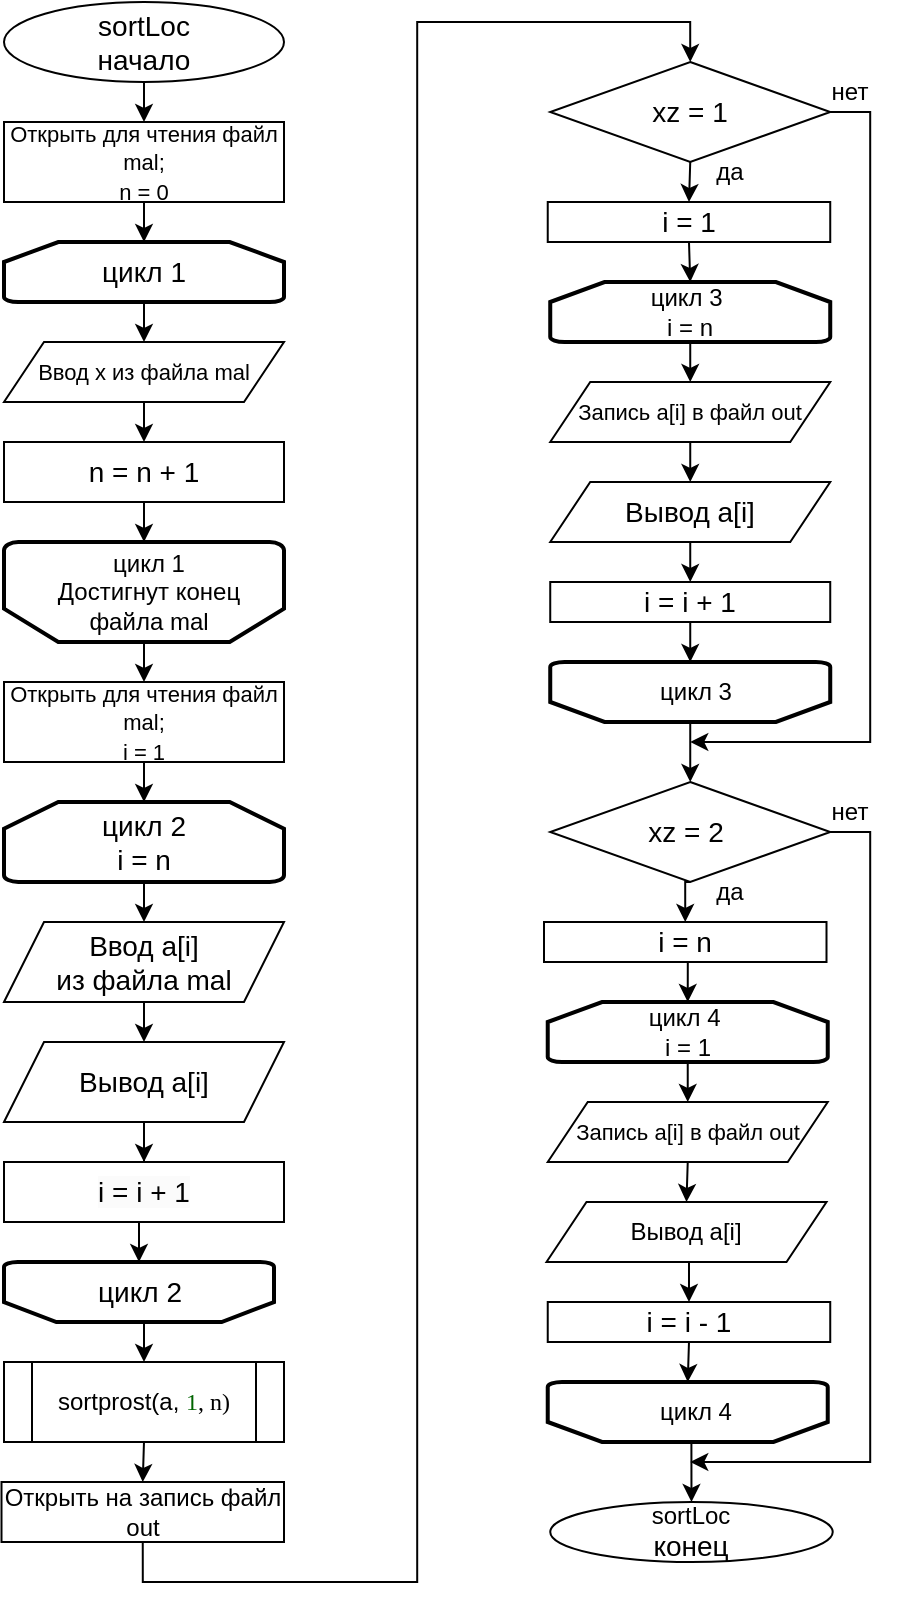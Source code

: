 <mxfile version="22.1.11" type="device">
  <diagram name="Страница — 1" id="4lFZstt-F25QCYBsapqc">
    <mxGraphModel dx="1545" dy="766" grid="1" gridSize="10" guides="1" tooltips="1" connect="1" arrows="1" fold="1" page="1" pageScale="1" pageWidth="827" pageHeight="1169" math="0" shadow="0">
      <root>
        <mxCell id="0" />
        <mxCell id="1" parent="0" />
        <mxCell id="5EK5XAgafsdL9EM_L5f3-35" style="edgeStyle=orthogonalEdgeStyle;rounded=0;orthogonalLoop=1;jettySize=auto;html=1;exitX=0.5;exitY=1;exitDx=0;exitDy=0;entryX=0.5;entryY=0;entryDx=0;entryDy=0;" edge="1" parent="1" source="5EK5XAgafsdL9EM_L5f3-1" target="5EK5XAgafsdL9EM_L5f3-2">
          <mxGeometry relative="1" as="geometry" />
        </mxCell>
        <mxCell id="5EK5XAgafsdL9EM_L5f3-1" value="&lt;font style=&quot;font-size: 14px;&quot;&gt;sortLoc&lt;br&gt;начало&lt;/font&gt;" style="ellipse;whiteSpace=wrap;html=1;" vertex="1" parent="1">
          <mxGeometry x="80" y="40" width="140" height="40" as="geometry" />
        </mxCell>
        <mxCell id="5EK5XAgafsdL9EM_L5f3-2" value="&lt;font style=&quot;font-size: 11px;&quot;&gt;Открыть для чтения файл mal;&lt;br&gt;n = 0&lt;/font&gt;" style="rounded=0;whiteSpace=wrap;html=1;" vertex="1" parent="1">
          <mxGeometry x="80" y="100" width="140" height="40" as="geometry" />
        </mxCell>
        <mxCell id="5EK5XAgafsdL9EM_L5f3-37" style="edgeStyle=orthogonalEdgeStyle;rounded=0;orthogonalLoop=1;jettySize=auto;html=1;exitX=0.5;exitY=1;exitDx=0;exitDy=0;exitPerimeter=0;entryX=0.5;entryY=0;entryDx=0;entryDy=0;" edge="1" parent="1" source="5EK5XAgafsdL9EM_L5f3-3" target="5EK5XAgafsdL9EM_L5f3-4">
          <mxGeometry relative="1" as="geometry" />
        </mxCell>
        <mxCell id="5EK5XAgafsdL9EM_L5f3-3" value="&lt;font style=&quot;font-size: 14px;&quot;&gt;цикл 1&lt;/font&gt;" style="strokeWidth=2;html=1;shape=mxgraph.flowchart.loop_limit;whiteSpace=wrap;" vertex="1" parent="1">
          <mxGeometry x="80" y="160" width="140" height="30" as="geometry" />
        </mxCell>
        <mxCell id="5EK5XAgafsdL9EM_L5f3-38" style="edgeStyle=orthogonalEdgeStyle;rounded=0;orthogonalLoop=1;jettySize=auto;html=1;exitX=0.5;exitY=1;exitDx=0;exitDy=0;entryX=0.5;entryY=0;entryDx=0;entryDy=0;" edge="1" parent="1" source="5EK5XAgafsdL9EM_L5f3-4" target="5EK5XAgafsdL9EM_L5f3-5">
          <mxGeometry relative="1" as="geometry" />
        </mxCell>
        <mxCell id="5EK5XAgafsdL9EM_L5f3-4" value="&lt;font style=&quot;font-size: 11px;&quot;&gt;Ввод x из файла mal&lt;/font&gt;" style="shape=parallelogram;perimeter=parallelogramPerimeter;whiteSpace=wrap;html=1;fixedSize=1;" vertex="1" parent="1">
          <mxGeometry x="80" y="210" width="140" height="30" as="geometry" />
        </mxCell>
        <mxCell id="5EK5XAgafsdL9EM_L5f3-5" value="&lt;font style=&quot;font-size: 14px;&quot;&gt;n = n + 1&lt;/font&gt;" style="rounded=0;whiteSpace=wrap;html=1;" vertex="1" parent="1">
          <mxGeometry x="80" y="260" width="140" height="30" as="geometry" />
        </mxCell>
        <mxCell id="5EK5XAgafsdL9EM_L5f3-40" style="edgeStyle=orthogonalEdgeStyle;rounded=0;orthogonalLoop=1;jettySize=auto;html=1;exitX=0.5;exitY=0;exitDx=0;exitDy=0;exitPerimeter=0;entryX=0.5;entryY=0;entryDx=0;entryDy=0;" edge="1" parent="1" source="5EK5XAgafsdL9EM_L5f3-6" target="5EK5XAgafsdL9EM_L5f3-7">
          <mxGeometry relative="1" as="geometry" />
        </mxCell>
        <mxCell id="5EK5XAgafsdL9EM_L5f3-6" value="" style="strokeWidth=2;html=1;shape=mxgraph.flowchart.loop_limit;whiteSpace=wrap;rotation=-180;" vertex="1" parent="1">
          <mxGeometry x="80" y="310" width="140" height="50" as="geometry" />
        </mxCell>
        <mxCell id="5EK5XAgafsdL9EM_L5f3-7" value="&lt;font style=&quot;font-size: 11px;&quot;&gt;Открыть для чтения файл mal;&lt;br&gt;&lt;/font&gt;&lt;font style=&quot;font-size: 11px;&quot;&gt;i = 1&lt;/font&gt;" style="rounded=0;whiteSpace=wrap;html=1;" vertex="1" parent="1">
          <mxGeometry x="80" y="380" width="140" height="40" as="geometry" />
        </mxCell>
        <mxCell id="5EK5XAgafsdL9EM_L5f3-8" value="цикл 1&lt;br&gt;Достигнут конец файла mal" style="text;html=1;strokeColor=none;fillColor=none;align=center;verticalAlign=middle;whiteSpace=wrap;rounded=0;" vertex="1" parent="1">
          <mxGeometry x="90" y="320" width="125" height="30" as="geometry" />
        </mxCell>
        <mxCell id="5EK5XAgafsdL9EM_L5f3-42" style="edgeStyle=orthogonalEdgeStyle;rounded=0;orthogonalLoop=1;jettySize=auto;html=1;exitX=0.5;exitY=1;exitDx=0;exitDy=0;exitPerimeter=0;entryX=0.5;entryY=0;entryDx=0;entryDy=0;" edge="1" parent="1" source="5EK5XAgafsdL9EM_L5f3-9" target="5EK5XAgafsdL9EM_L5f3-11">
          <mxGeometry relative="1" as="geometry" />
        </mxCell>
        <mxCell id="5EK5XAgafsdL9EM_L5f3-9" value="&lt;font style=&quot;font-size: 14px;&quot;&gt;цикл 2&lt;br&gt;i = n&lt;/font&gt;" style="strokeWidth=2;html=1;shape=mxgraph.flowchart.loop_limit;whiteSpace=wrap;" vertex="1" parent="1">
          <mxGeometry x="80" y="440" width="140" height="40" as="geometry" />
        </mxCell>
        <mxCell id="5EK5XAgafsdL9EM_L5f3-44" style="edgeStyle=orthogonalEdgeStyle;rounded=0;orthogonalLoop=1;jettySize=auto;html=1;exitX=0.5;exitY=1;exitDx=0;exitDy=0;" edge="1" parent="1" source="5EK5XAgafsdL9EM_L5f3-10" target="5EK5XAgafsdL9EM_L5f3-12">
          <mxGeometry relative="1" as="geometry" />
        </mxCell>
        <mxCell id="5EK5XAgafsdL9EM_L5f3-10" value="&lt;font style=&quot;font-size: 14px;&quot;&gt;Вывод a[i]&lt;/font&gt;" style="shape=parallelogram;perimeter=parallelogramPerimeter;whiteSpace=wrap;html=1;fixedSize=1;" vertex="1" parent="1">
          <mxGeometry x="80" y="560" width="140" height="40" as="geometry" />
        </mxCell>
        <mxCell id="5EK5XAgafsdL9EM_L5f3-43" style="edgeStyle=orthogonalEdgeStyle;rounded=0;orthogonalLoop=1;jettySize=auto;html=1;exitX=0.5;exitY=1;exitDx=0;exitDy=0;entryX=0.5;entryY=0;entryDx=0;entryDy=0;" edge="1" parent="1" source="5EK5XAgafsdL9EM_L5f3-11" target="5EK5XAgafsdL9EM_L5f3-10">
          <mxGeometry relative="1" as="geometry" />
        </mxCell>
        <mxCell id="5EK5XAgafsdL9EM_L5f3-11" value="&lt;font style=&quot;font-size: 14px;&quot;&gt;Ввод a[i]&lt;br&gt;из файла mal&lt;/font&gt;" style="shape=parallelogram;perimeter=parallelogramPerimeter;whiteSpace=wrap;html=1;fixedSize=1;" vertex="1" parent="1">
          <mxGeometry x="80" y="500" width="140" height="40" as="geometry" />
        </mxCell>
        <mxCell id="5EK5XAgafsdL9EM_L5f3-12" value="&lt;span style=&quot;color: rgb(0, 0, 0); font-family: Helvetica; font-size: 14px; font-style: normal; font-variant-ligatures: normal; font-variant-caps: normal; font-weight: 400; letter-spacing: normal; orphans: 2; text-align: center; text-indent: 0px; text-transform: none; widows: 2; word-spacing: 0px; -webkit-text-stroke-width: 0px; background-color: rgb(251, 251, 251); text-decoration-thickness: initial; text-decoration-style: initial; text-decoration-color: initial; float: none; display: inline !important;&quot;&gt;i = i + 1&lt;/span&gt;" style="rounded=0;whiteSpace=wrap;html=1;" vertex="1" parent="1">
          <mxGeometry x="80" y="620" width="140" height="30" as="geometry" />
        </mxCell>
        <mxCell id="5EK5XAgafsdL9EM_L5f3-49" style="edgeStyle=orthogonalEdgeStyle;rounded=0;orthogonalLoop=1;jettySize=auto;html=1;exitX=0.5;exitY=0;exitDx=0;exitDy=0;exitPerimeter=0;entryX=0.5;entryY=0;entryDx=0;entryDy=0;" edge="1" parent="1" source="5EK5XAgafsdL9EM_L5f3-13" target="5EK5XAgafsdL9EM_L5f3-15">
          <mxGeometry relative="1" as="geometry" />
        </mxCell>
        <mxCell id="5EK5XAgafsdL9EM_L5f3-13" value="" style="strokeWidth=2;html=1;shape=mxgraph.flowchart.loop_limit;whiteSpace=wrap;rotation=-180;" vertex="1" parent="1">
          <mxGeometry x="80" y="670" width="135" height="30" as="geometry" />
        </mxCell>
        <mxCell id="5EK5XAgafsdL9EM_L5f3-14" value="&lt;font style=&quot;font-size: 14px;&quot;&gt;цикл 2&lt;/font&gt;" style="text;html=1;strokeColor=none;fillColor=none;align=center;verticalAlign=middle;whiteSpace=wrap;rounded=0;" vertex="1" parent="1">
          <mxGeometry x="117.5" y="670" width="60" height="30" as="geometry" />
        </mxCell>
        <mxCell id="5EK5XAgafsdL9EM_L5f3-50" style="edgeStyle=orthogonalEdgeStyle;rounded=0;orthogonalLoop=1;jettySize=auto;html=1;exitX=0.5;exitY=1;exitDx=0;exitDy=0;entryX=0.5;entryY=0;entryDx=0;entryDy=0;" edge="1" parent="1" source="5EK5XAgafsdL9EM_L5f3-15" target="5EK5XAgafsdL9EM_L5f3-16">
          <mxGeometry relative="1" as="geometry" />
        </mxCell>
        <mxCell id="5EK5XAgafsdL9EM_L5f3-15" value="sortprost(a, &lt;span style=&quot;font-size:9.0pt;font-family:Consolas;mso-fareast-font-family:Calibri;&lt;br/&gt;mso-fareast-theme-font:minor-latin;mso-bidi-font-family:Consolas;color:darkgreen;&lt;br/&gt;mso-ansi-language:EN-US;mso-fareast-language:EN-US;mso-bidi-language:AR-SA&quot; lang=&quot;EN-US&quot;&gt;1&lt;/span&gt;&lt;span style=&quot;font-size: 9pt; font-family: Consolas;&quot; lang=&quot;EN-US&quot;&gt;, n)&lt;/span&gt;" style="shape=process;whiteSpace=wrap;html=1;backgroundOutline=1;" vertex="1" parent="1">
          <mxGeometry x="80" y="720" width="140" height="40" as="geometry" />
        </mxCell>
        <mxCell id="5EK5XAgafsdL9EM_L5f3-51" style="edgeStyle=orthogonalEdgeStyle;rounded=0;orthogonalLoop=1;jettySize=auto;html=1;exitX=0.5;exitY=1;exitDx=0;exitDy=0;entryX=0.5;entryY=0;entryDx=0;entryDy=0;" edge="1" parent="1" source="5EK5XAgafsdL9EM_L5f3-16" target="5EK5XAgafsdL9EM_L5f3-17">
          <mxGeometry relative="1" as="geometry" />
        </mxCell>
        <mxCell id="5EK5XAgafsdL9EM_L5f3-16" value="Открыть на запись файл out" style="rounded=0;whiteSpace=wrap;html=1;" vertex="1" parent="1">
          <mxGeometry x="78.75" y="780" width="141.25" height="30" as="geometry" />
        </mxCell>
        <mxCell id="5EK5XAgafsdL9EM_L5f3-52" style="edgeStyle=orthogonalEdgeStyle;rounded=0;orthogonalLoop=1;jettySize=auto;html=1;exitX=0.5;exitY=1;exitDx=0;exitDy=0;entryX=0.5;entryY=0;entryDx=0;entryDy=0;" edge="1" parent="1" source="5EK5XAgafsdL9EM_L5f3-17" target="5EK5XAgafsdL9EM_L5f3-18">
          <mxGeometry relative="1" as="geometry" />
        </mxCell>
        <mxCell id="5EK5XAgafsdL9EM_L5f3-68" style="edgeStyle=orthogonalEdgeStyle;rounded=0;orthogonalLoop=1;jettySize=auto;html=1;exitX=1;exitY=0.5;exitDx=0;exitDy=0;" edge="1" parent="1" source="5EK5XAgafsdL9EM_L5f3-17">
          <mxGeometry relative="1" as="geometry">
            <mxPoint x="423.12" y="410" as="targetPoint" />
            <Array as="points">
              <mxPoint x="513.12" y="95" />
              <mxPoint x="513.12" y="410" />
            </Array>
          </mxGeometry>
        </mxCell>
        <mxCell id="5EK5XAgafsdL9EM_L5f3-17" value="&lt;font style=&quot;font-size: 14px;&quot;&gt;xz = 1&lt;/font&gt;" style="rhombus;whiteSpace=wrap;html=1;" vertex="1" parent="1">
          <mxGeometry x="353.12" y="70" width="140" height="50" as="geometry" />
        </mxCell>
        <mxCell id="5EK5XAgafsdL9EM_L5f3-18" value="&lt;font style=&quot;font-size: 14px;&quot;&gt;i = 1&lt;/font&gt;" style="rounded=0;whiteSpace=wrap;html=1;" vertex="1" parent="1">
          <mxGeometry x="351.87" y="140" width="141.25" height="20" as="geometry" />
        </mxCell>
        <mxCell id="5EK5XAgafsdL9EM_L5f3-54" style="edgeStyle=orthogonalEdgeStyle;rounded=0;orthogonalLoop=1;jettySize=auto;html=1;exitX=0.5;exitY=1;exitDx=0;exitDy=0;exitPerimeter=0;entryX=0.5;entryY=0;entryDx=0;entryDy=0;" edge="1" parent="1" source="5EK5XAgafsdL9EM_L5f3-19" target="5EK5XAgafsdL9EM_L5f3-21">
          <mxGeometry relative="1" as="geometry" />
        </mxCell>
        <mxCell id="5EK5XAgafsdL9EM_L5f3-19" value="цикл 3&amp;nbsp;&lt;br&gt;i = n" style="strokeWidth=2;html=1;shape=mxgraph.flowchart.loop_limit;whiteSpace=wrap;" vertex="1" parent="1">
          <mxGeometry x="353.12" y="180" width="140" height="30" as="geometry" />
        </mxCell>
        <mxCell id="5EK5XAgafsdL9EM_L5f3-56" style="edgeStyle=orthogonalEdgeStyle;rounded=0;orthogonalLoop=1;jettySize=auto;html=1;exitX=0.5;exitY=1;exitDx=0;exitDy=0;entryX=0.5;entryY=0;entryDx=0;entryDy=0;" edge="1" parent="1" source="5EK5XAgafsdL9EM_L5f3-20" target="5EK5XAgafsdL9EM_L5f3-22">
          <mxGeometry relative="1" as="geometry" />
        </mxCell>
        <mxCell id="5EK5XAgafsdL9EM_L5f3-20" value="&lt;font style=&quot;font-size: 14px;&quot;&gt;Вывод a[i]&lt;/font&gt;" style="shape=parallelogram;perimeter=parallelogramPerimeter;whiteSpace=wrap;html=1;fixedSize=1;" vertex="1" parent="1">
          <mxGeometry x="353.12" y="280" width="140" height="30" as="geometry" />
        </mxCell>
        <mxCell id="5EK5XAgafsdL9EM_L5f3-55" style="edgeStyle=orthogonalEdgeStyle;rounded=0;orthogonalLoop=1;jettySize=auto;html=1;exitX=0.5;exitY=1;exitDx=0;exitDy=0;entryX=0.5;entryY=0;entryDx=0;entryDy=0;" edge="1" parent="1" source="5EK5XAgafsdL9EM_L5f3-21" target="5EK5XAgafsdL9EM_L5f3-20">
          <mxGeometry relative="1" as="geometry" />
        </mxCell>
        <mxCell id="5EK5XAgafsdL9EM_L5f3-21" value="&lt;font style=&quot;font-size: 11px;&quot;&gt;Запись a[i]&amp;nbsp;в файл out&lt;/font&gt;" style="shape=parallelogram;perimeter=parallelogramPerimeter;whiteSpace=wrap;html=1;fixedSize=1;" vertex="1" parent="1">
          <mxGeometry x="353.12" y="230" width="140" height="30" as="geometry" />
        </mxCell>
        <mxCell id="5EK5XAgafsdL9EM_L5f3-22" value="&lt;font style=&quot;font-size: 14px;&quot;&gt;i = i + 1&lt;/font&gt;" style="rounded=0;whiteSpace=wrap;html=1;" vertex="1" parent="1">
          <mxGeometry x="353.12" y="330" width="140" height="20" as="geometry" />
        </mxCell>
        <mxCell id="5EK5XAgafsdL9EM_L5f3-59" style="edgeStyle=orthogonalEdgeStyle;rounded=0;orthogonalLoop=1;jettySize=auto;html=1;exitX=0.5;exitY=0;exitDx=0;exitDy=0;exitPerimeter=0;entryX=0.5;entryY=0;entryDx=0;entryDy=0;" edge="1" parent="1" source="5EK5XAgafsdL9EM_L5f3-23" target="5EK5XAgafsdL9EM_L5f3-24">
          <mxGeometry relative="1" as="geometry" />
        </mxCell>
        <mxCell id="5EK5XAgafsdL9EM_L5f3-23" value="" style="strokeWidth=2;html=1;shape=mxgraph.flowchart.loop_limit;whiteSpace=wrap;rotation=-180;" vertex="1" parent="1">
          <mxGeometry x="353.12" y="370" width="140" height="30" as="geometry" />
        </mxCell>
        <mxCell id="5EK5XAgafsdL9EM_L5f3-60" style="edgeStyle=orthogonalEdgeStyle;rounded=0;orthogonalLoop=1;jettySize=auto;html=1;exitX=0.5;exitY=1;exitDx=0;exitDy=0;entryX=0.5;entryY=0;entryDx=0;entryDy=0;" edge="1" parent="1" source="5EK5XAgafsdL9EM_L5f3-24" target="5EK5XAgafsdL9EM_L5f3-27">
          <mxGeometry relative="1" as="geometry" />
        </mxCell>
        <mxCell id="5EK5XAgafsdL9EM_L5f3-69" style="edgeStyle=orthogonalEdgeStyle;rounded=0;orthogonalLoop=1;jettySize=auto;html=1;exitX=1;exitY=0.5;exitDx=0;exitDy=0;" edge="1" parent="1" source="5EK5XAgafsdL9EM_L5f3-24">
          <mxGeometry relative="1" as="geometry">
            <mxPoint x="423.12" y="770" as="targetPoint" />
            <Array as="points">
              <mxPoint x="513.12" y="455" />
              <mxPoint x="513.12" y="770" />
            </Array>
          </mxGeometry>
        </mxCell>
        <mxCell id="5EK5XAgafsdL9EM_L5f3-24" value="&lt;font style=&quot;font-size: 14px;&quot;&gt;xz = 2&amp;nbsp;&lt;/font&gt;" style="rhombus;whiteSpace=wrap;html=1;" vertex="1" parent="1">
          <mxGeometry x="353.12" y="430" width="140" height="50" as="geometry" />
        </mxCell>
        <mxCell id="5EK5XAgafsdL9EM_L5f3-26" value="цикл 3" style="text;html=1;strokeColor=none;fillColor=none;align=center;verticalAlign=middle;whiteSpace=wrap;rounded=0;" vertex="1" parent="1">
          <mxGeometry x="395.62" y="370" width="60" height="30" as="geometry" />
        </mxCell>
        <mxCell id="5EK5XAgafsdL9EM_L5f3-27" value="&lt;font style=&quot;font-size: 14px;&quot;&gt;i = n&lt;/font&gt;" style="rounded=0;whiteSpace=wrap;html=1;" vertex="1" parent="1">
          <mxGeometry x="350" y="500" width="141.25" height="20" as="geometry" />
        </mxCell>
        <mxCell id="5EK5XAgafsdL9EM_L5f3-62" style="edgeStyle=orthogonalEdgeStyle;rounded=0;orthogonalLoop=1;jettySize=auto;html=1;exitX=0.5;exitY=1;exitDx=0;exitDy=0;exitPerimeter=0;entryX=0.5;entryY=0;entryDx=0;entryDy=0;" edge="1" parent="1" source="5EK5XAgafsdL9EM_L5f3-28" target="5EK5XAgafsdL9EM_L5f3-29">
          <mxGeometry relative="1" as="geometry" />
        </mxCell>
        <mxCell id="5EK5XAgafsdL9EM_L5f3-28" value="&lt;font style=&quot;font-size: 12px;&quot;&gt;цикл 4&amp;nbsp;&lt;br style=&quot;border-color: var(--border-color);&quot;&gt;i = 1&lt;/font&gt;" style="strokeWidth=2;html=1;shape=mxgraph.flowchart.loop_limit;whiteSpace=wrap;" vertex="1" parent="1">
          <mxGeometry x="351.87" y="540" width="140" height="30" as="geometry" />
        </mxCell>
        <mxCell id="5EK5XAgafsdL9EM_L5f3-63" style="edgeStyle=orthogonalEdgeStyle;rounded=0;orthogonalLoop=1;jettySize=auto;html=1;exitX=0.5;exitY=1;exitDx=0;exitDy=0;entryX=0.5;entryY=0;entryDx=0;entryDy=0;" edge="1" parent="1" source="5EK5XAgafsdL9EM_L5f3-29" target="5EK5XAgafsdL9EM_L5f3-30">
          <mxGeometry relative="1" as="geometry" />
        </mxCell>
        <mxCell id="5EK5XAgafsdL9EM_L5f3-29" value="&lt;font style=&quot;font-size: 11px;&quot;&gt;Запись a[i]&amp;nbsp;в файл out&lt;/font&gt;" style="shape=parallelogram;perimeter=parallelogramPerimeter;whiteSpace=wrap;html=1;fixedSize=1;" vertex="1" parent="1">
          <mxGeometry x="351.87" y="590" width="140" height="30" as="geometry" />
        </mxCell>
        <mxCell id="5EK5XAgafsdL9EM_L5f3-64" style="edgeStyle=orthogonalEdgeStyle;rounded=0;orthogonalLoop=1;jettySize=auto;html=1;exitX=0.5;exitY=1;exitDx=0;exitDy=0;entryX=0.5;entryY=0;entryDx=0;entryDy=0;" edge="1" parent="1" source="5EK5XAgafsdL9EM_L5f3-30" target="5EK5XAgafsdL9EM_L5f3-31">
          <mxGeometry relative="1" as="geometry" />
        </mxCell>
        <mxCell id="5EK5XAgafsdL9EM_L5f3-30" value="Вывод a[i]" style="shape=parallelogram;perimeter=parallelogramPerimeter;whiteSpace=wrap;html=1;fixedSize=1;" vertex="1" parent="1">
          <mxGeometry x="351.25" y="640" width="140" height="30" as="geometry" />
        </mxCell>
        <mxCell id="5EK5XAgafsdL9EM_L5f3-31" value="&lt;font style=&quot;font-size: 14px;&quot;&gt;i = i - 1&lt;/font&gt;" style="rounded=0;whiteSpace=wrap;html=1;" vertex="1" parent="1">
          <mxGeometry x="351.87" y="690" width="141.25" height="20" as="geometry" />
        </mxCell>
        <mxCell id="5EK5XAgafsdL9EM_L5f3-67" style="edgeStyle=orthogonalEdgeStyle;rounded=0;orthogonalLoop=1;jettySize=auto;html=1;exitX=0.5;exitY=0;exitDx=0;exitDy=0;exitPerimeter=0;entryX=0.5;entryY=0;entryDx=0;entryDy=0;" edge="1" parent="1" source="5EK5XAgafsdL9EM_L5f3-32" target="5EK5XAgafsdL9EM_L5f3-34">
          <mxGeometry relative="1" as="geometry" />
        </mxCell>
        <mxCell id="5EK5XAgafsdL9EM_L5f3-32" value="" style="strokeWidth=2;html=1;shape=mxgraph.flowchart.loop_limit;whiteSpace=wrap;rotation=-180;" vertex="1" parent="1">
          <mxGeometry x="351.87" y="730" width="140" height="30" as="geometry" />
        </mxCell>
        <mxCell id="5EK5XAgafsdL9EM_L5f3-33" value="цикл 4" style="text;html=1;strokeColor=none;fillColor=none;align=center;verticalAlign=middle;whiteSpace=wrap;rounded=0;" vertex="1" parent="1">
          <mxGeometry x="395.62" y="730" width="60" height="30" as="geometry" />
        </mxCell>
        <mxCell id="5EK5XAgafsdL9EM_L5f3-34" value="sortLoc&lt;br style=&quot;border-color: var(--border-color); font-size: 14px;&quot;&gt;&lt;span style=&quot;font-size: 14px;&quot;&gt;конец&lt;/span&gt;" style="ellipse;whiteSpace=wrap;html=1;" vertex="1" parent="1">
          <mxGeometry x="353.12" y="790" width="141.25" height="30" as="geometry" />
        </mxCell>
        <mxCell id="5EK5XAgafsdL9EM_L5f3-36" style="edgeStyle=orthogonalEdgeStyle;rounded=0;orthogonalLoop=1;jettySize=auto;html=1;exitX=0.5;exitY=1;exitDx=0;exitDy=0;entryX=0.5;entryY=0;entryDx=0;entryDy=0;entryPerimeter=0;" edge="1" parent="1" source="5EK5XAgafsdL9EM_L5f3-2" target="5EK5XAgafsdL9EM_L5f3-3">
          <mxGeometry relative="1" as="geometry" />
        </mxCell>
        <mxCell id="5EK5XAgafsdL9EM_L5f3-39" style="edgeStyle=orthogonalEdgeStyle;rounded=0;orthogonalLoop=1;jettySize=auto;html=1;exitX=0.5;exitY=1;exitDx=0;exitDy=0;entryX=0.5;entryY=1;entryDx=0;entryDy=0;entryPerimeter=0;" edge="1" parent="1" source="5EK5XAgafsdL9EM_L5f3-5" target="5EK5XAgafsdL9EM_L5f3-6">
          <mxGeometry relative="1" as="geometry" />
        </mxCell>
        <mxCell id="5EK5XAgafsdL9EM_L5f3-41" style="edgeStyle=orthogonalEdgeStyle;rounded=0;orthogonalLoop=1;jettySize=auto;html=1;exitX=0.5;exitY=1;exitDx=0;exitDy=0;entryX=0.5;entryY=0;entryDx=0;entryDy=0;entryPerimeter=0;" edge="1" parent="1" source="5EK5XAgafsdL9EM_L5f3-7" target="5EK5XAgafsdL9EM_L5f3-9">
          <mxGeometry relative="1" as="geometry" />
        </mxCell>
        <mxCell id="5EK5XAgafsdL9EM_L5f3-48" style="edgeStyle=orthogonalEdgeStyle;rounded=0;orthogonalLoop=1;jettySize=auto;html=1;exitX=0.5;exitY=1;exitDx=0;exitDy=0;entryX=0.5;entryY=1;entryDx=0;entryDy=0;entryPerimeter=0;" edge="1" parent="1" source="5EK5XAgafsdL9EM_L5f3-12" target="5EK5XAgafsdL9EM_L5f3-13">
          <mxGeometry relative="1" as="geometry" />
        </mxCell>
        <mxCell id="5EK5XAgafsdL9EM_L5f3-53" style="edgeStyle=orthogonalEdgeStyle;rounded=0;orthogonalLoop=1;jettySize=auto;html=1;exitX=0.5;exitY=1;exitDx=0;exitDy=0;entryX=0.5;entryY=0;entryDx=0;entryDy=0;entryPerimeter=0;" edge="1" parent="1" source="5EK5XAgafsdL9EM_L5f3-18" target="5EK5XAgafsdL9EM_L5f3-19">
          <mxGeometry relative="1" as="geometry" />
        </mxCell>
        <mxCell id="5EK5XAgafsdL9EM_L5f3-58" style="edgeStyle=orthogonalEdgeStyle;rounded=0;orthogonalLoop=1;jettySize=auto;html=1;exitX=0.5;exitY=1;exitDx=0;exitDy=0;entryX=0.5;entryY=1;entryDx=0;entryDy=0;entryPerimeter=0;" edge="1" parent="1" source="5EK5XAgafsdL9EM_L5f3-22" target="5EK5XAgafsdL9EM_L5f3-23">
          <mxGeometry relative="1" as="geometry" />
        </mxCell>
        <mxCell id="5EK5XAgafsdL9EM_L5f3-61" style="edgeStyle=orthogonalEdgeStyle;rounded=0;orthogonalLoop=1;jettySize=auto;html=1;exitX=0.5;exitY=1;exitDx=0;exitDy=0;entryX=0.5;entryY=0;entryDx=0;entryDy=0;entryPerimeter=0;" edge="1" parent="1" source="5EK5XAgafsdL9EM_L5f3-27" target="5EK5XAgafsdL9EM_L5f3-28">
          <mxGeometry relative="1" as="geometry" />
        </mxCell>
        <mxCell id="5EK5XAgafsdL9EM_L5f3-66" style="edgeStyle=orthogonalEdgeStyle;rounded=0;orthogonalLoop=1;jettySize=auto;html=1;exitX=0.5;exitY=1;exitDx=0;exitDy=0;entryX=0.5;entryY=1;entryDx=0;entryDy=0;entryPerimeter=0;" edge="1" parent="1" source="5EK5XAgafsdL9EM_L5f3-31" target="5EK5XAgafsdL9EM_L5f3-32">
          <mxGeometry relative="1" as="geometry" />
        </mxCell>
        <mxCell id="5EK5XAgafsdL9EM_L5f3-70" value="да" style="text;html=1;strokeColor=none;fillColor=none;align=center;verticalAlign=middle;whiteSpace=wrap;rounded=0;" vertex="1" parent="1">
          <mxGeometry x="413.12" y="470" width="60" height="30" as="geometry" />
        </mxCell>
        <mxCell id="5EK5XAgafsdL9EM_L5f3-71" value="нет" style="text;html=1;strokeColor=none;fillColor=none;align=center;verticalAlign=middle;whiteSpace=wrap;rounded=0;" vertex="1" parent="1">
          <mxGeometry x="473.12" y="430" width="60" height="30" as="geometry" />
        </mxCell>
        <mxCell id="5EK5XAgafsdL9EM_L5f3-72" value="нет" style="text;html=1;strokeColor=none;fillColor=none;align=center;verticalAlign=middle;whiteSpace=wrap;rounded=0;" vertex="1" parent="1">
          <mxGeometry x="473.12" y="70" width="60" height="30" as="geometry" />
        </mxCell>
        <mxCell id="5EK5XAgafsdL9EM_L5f3-73" value="да" style="text;html=1;strokeColor=none;fillColor=none;align=center;verticalAlign=middle;whiteSpace=wrap;rounded=0;" vertex="1" parent="1">
          <mxGeometry x="413.12" y="110" width="60" height="30" as="geometry" />
        </mxCell>
      </root>
    </mxGraphModel>
  </diagram>
</mxfile>
